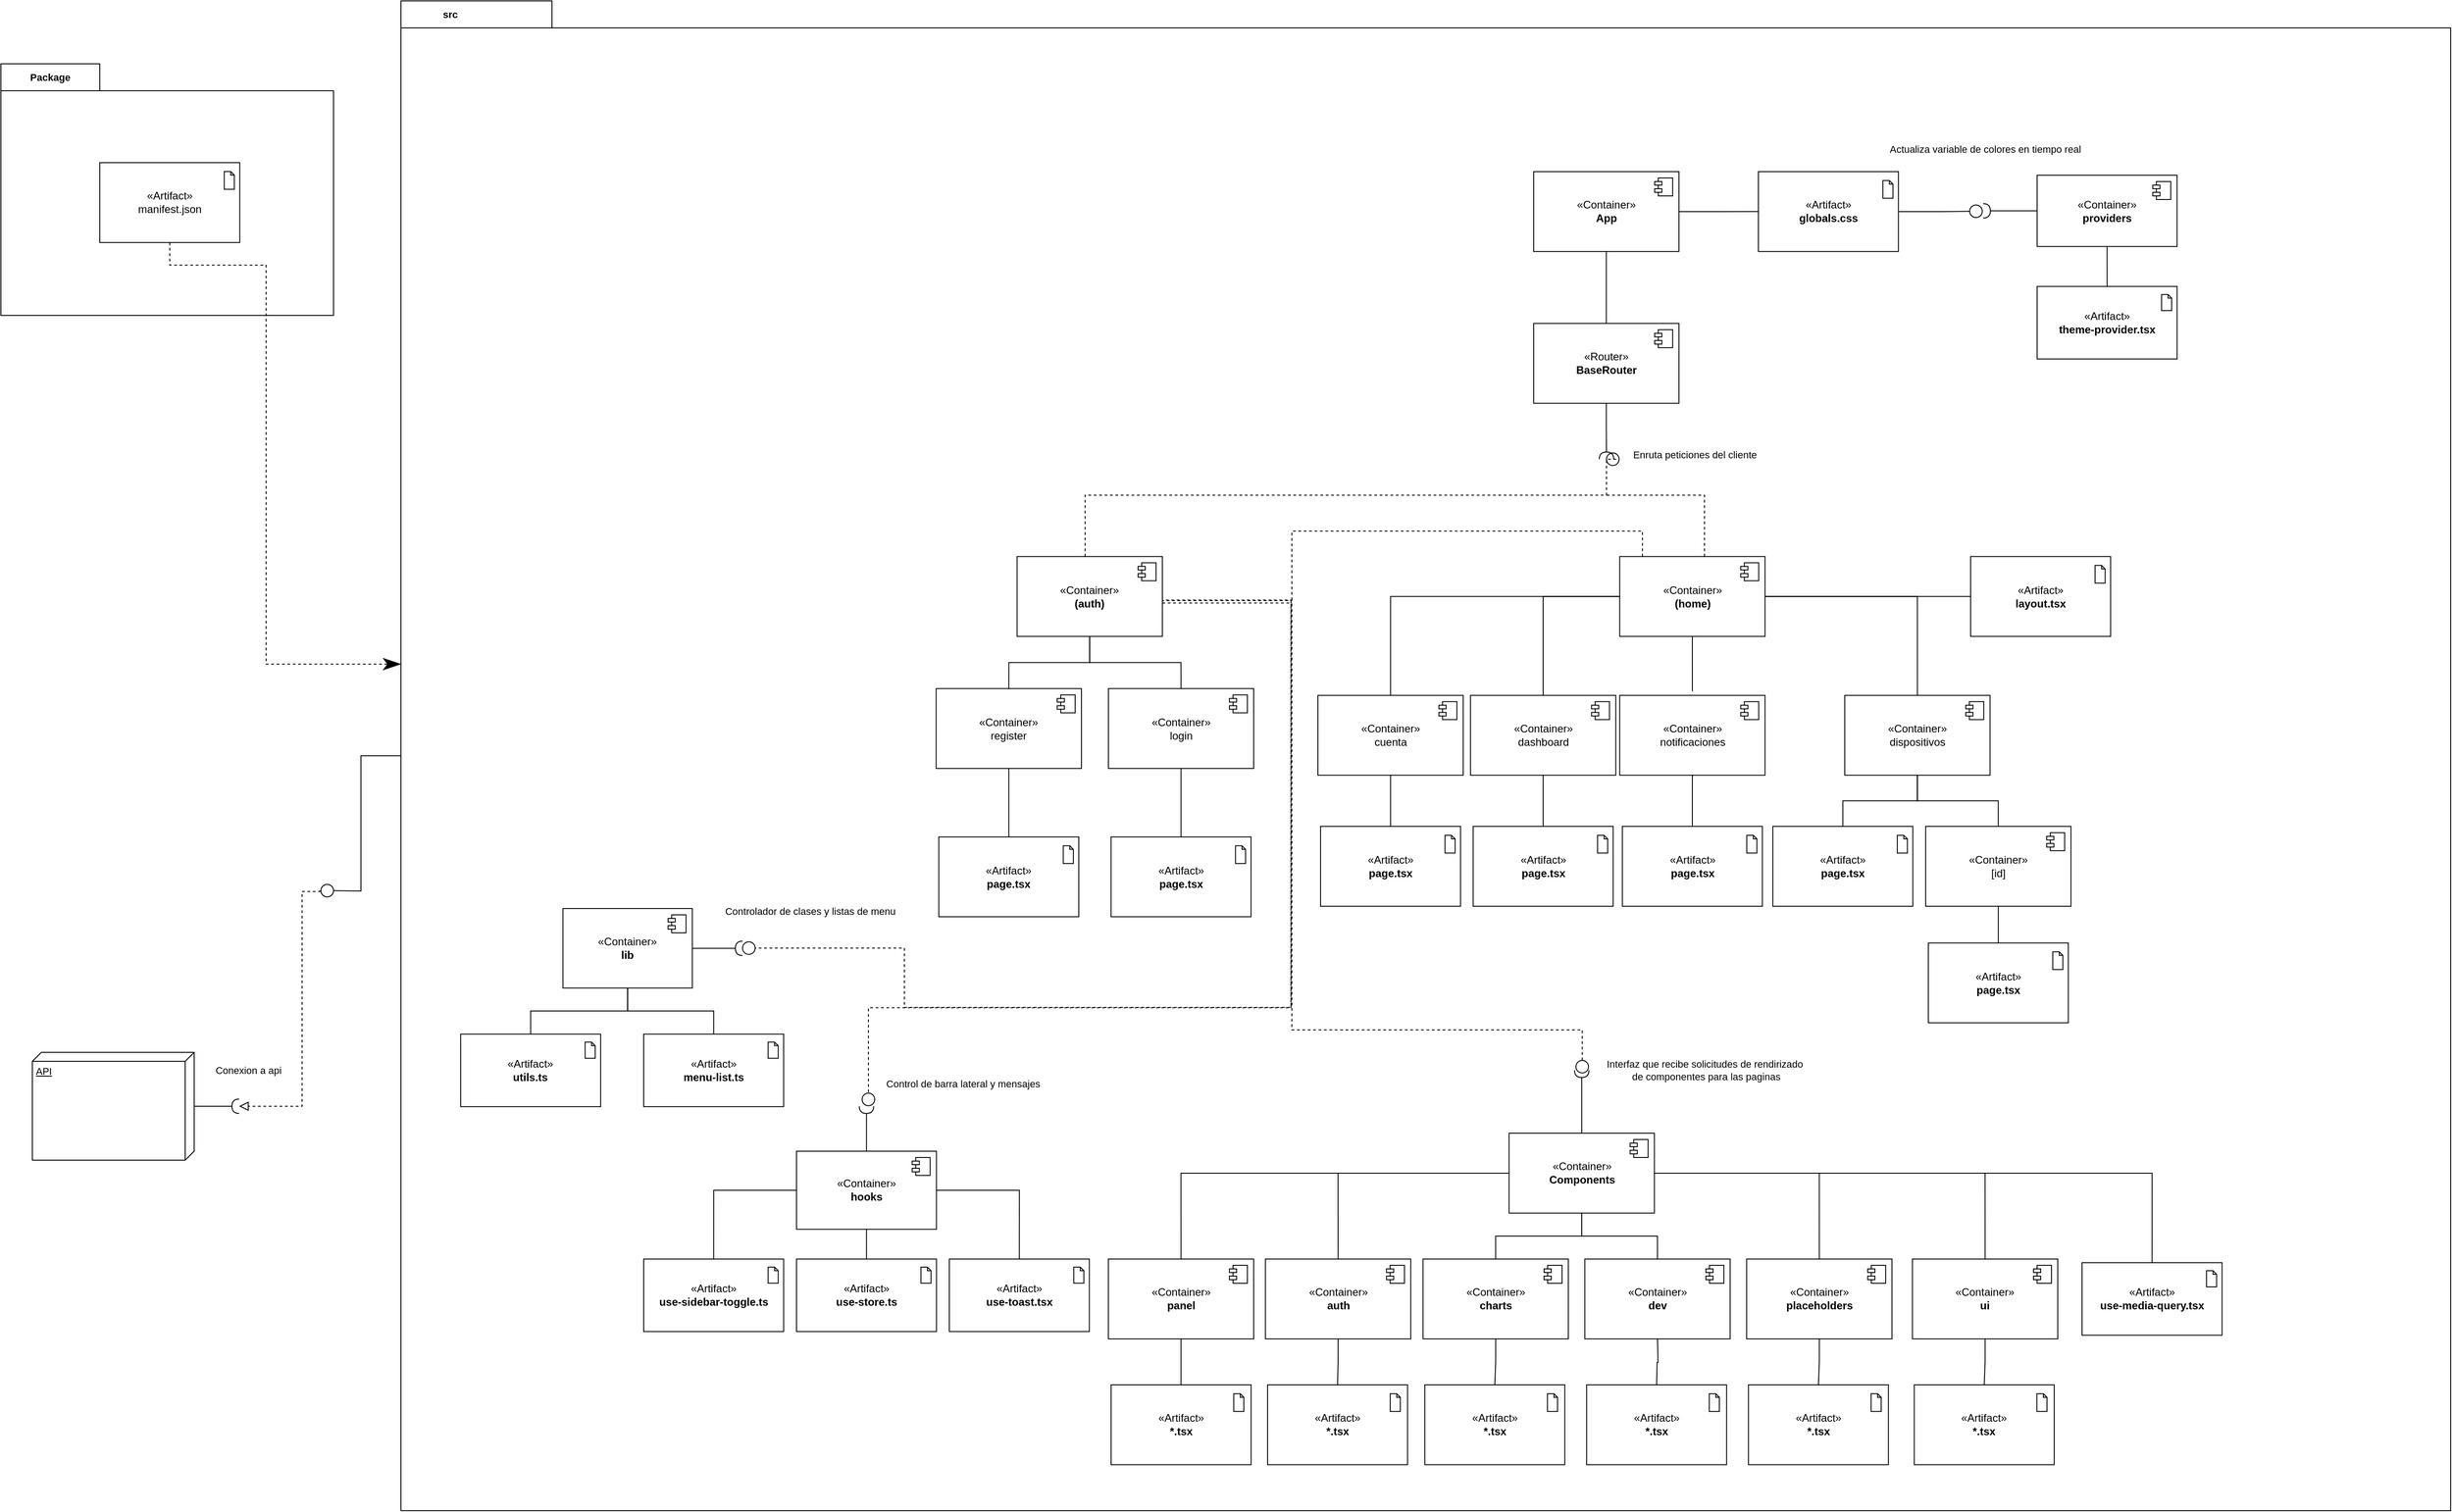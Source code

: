 <mxfile version="24.7.16">
  <diagram name="Page-1" id="smSO65hF2Sqz_nnlr_ul">
    <mxGraphModel grid="1" page="1" gridSize="10" guides="1" tooltips="1" connect="1" arrows="1" fold="1" pageScale="1" pageWidth="850" pageHeight="1100" math="0" shadow="0">
      <root>
        <mxCell id="0" />
        <mxCell id="1" parent="0" />
        <mxCell id="8WxmeXJwVNpy9xaw_TIM-440" style="edgeStyle=orthogonalEdgeStyle;shape=connector;rounded=0;orthogonalLoop=1;jettySize=auto;html=1;strokeColor=default;align=center;verticalAlign=middle;fontFamily=Helvetica;fontSize=11;fontColor=default;labelBackgroundColor=default;endArrow=circle;endFill=0;" edge="1" parent="1" source="8WxmeXJwVNpy9xaw_TIM-421">
          <mxGeometry relative="1" as="geometry">
            <mxPoint x="2110" y="560" as="targetPoint" />
          </mxGeometry>
        </mxCell>
        <mxCell id="8WxmeXJwVNpy9xaw_TIM-421" value="src" style="shape=folder;fontStyle=1;tabWidth=110;tabHeight=30;tabPosition=left;html=1;boundedLbl=1;labelInHeader=1;container=1;collapsible=0;whiteSpace=wrap;fontFamily=Helvetica;fontSize=11;fontColor=default;labelBackgroundColor=default;" vertex="1" parent="1">
          <mxGeometry x="2200" y="-430" width="2280" height="1680" as="geometry" />
        </mxCell>
        <mxCell id="8WxmeXJwVNpy9xaw_TIM-422" value="&lt;div&gt;&lt;br&gt;&lt;/div&gt;" style="html=1;strokeColor=none;resizeWidth=1;resizeHeight=1;fillColor=none;part=1;connectable=0;allowArrows=0;deletable=0;whiteSpace=wrap;fontFamily=Helvetica;fontSize=11;fontColor=default;labelBackgroundColor=default;" vertex="1" parent="8WxmeXJwVNpy9xaw_TIM-421">
          <mxGeometry width="2280" height="1650" relative="1" as="geometry">
            <mxPoint y="30" as="offset" />
          </mxGeometry>
        </mxCell>
        <mxCell id="8WxmeXJwVNpy9xaw_TIM-334" style="edgeStyle=orthogonalEdgeStyle;shape=connector;rounded=0;orthogonalLoop=1;jettySize=auto;html=1;entryX=0.5;entryY=0;entryDx=0;entryDy=0;strokeColor=default;align=center;verticalAlign=middle;fontFamily=Helvetica;fontSize=11;fontColor=default;labelBackgroundColor=default;endArrow=none;endFill=0;" edge="1" parent="1" source="8WxmeXJwVNpy9xaw_TIM-228" target="8WxmeXJwVNpy9xaw_TIM-316">
          <mxGeometry relative="1" as="geometry" />
        </mxCell>
        <mxCell id="8WxmeXJwVNpy9xaw_TIM-404" style="edgeStyle=orthogonalEdgeStyle;shape=connector;rounded=0;orthogonalLoop=1;jettySize=auto;html=1;entryX=0;entryY=0.5;entryDx=0;entryDy=0;strokeColor=default;align=center;verticalAlign=middle;fontFamily=Helvetica;fontSize=11;fontColor=default;labelBackgroundColor=default;endArrow=none;endFill=0;" edge="1" parent="1" source="8WxmeXJwVNpy9xaw_TIM-228" target="8WxmeXJwVNpy9xaw_TIM-402">
          <mxGeometry relative="1" as="geometry" />
        </mxCell>
        <mxCell id="8WxmeXJwVNpy9xaw_TIM-228" value="«Container»&lt;br&gt;&lt;b&gt;App&lt;/b&gt;" style="html=1;dropTarget=0;whiteSpace=wrap;" vertex="1" parent="1">
          <mxGeometry x="3459.997" y="-239.997" width="161.608" height="88.876" as="geometry" />
        </mxCell>
        <mxCell id="8WxmeXJwVNpy9xaw_TIM-229" value="" style="shape=module;jettyWidth=8;jettyHeight=4;" vertex="1" parent="8WxmeXJwVNpy9xaw_TIM-228">
          <mxGeometry x="1" width="20" height="20" relative="1" as="geometry">
            <mxPoint x="-27" y="7" as="offset" />
          </mxGeometry>
        </mxCell>
        <mxCell id="8WxmeXJwVNpy9xaw_TIM-335" style="edgeStyle=orthogonalEdgeStyle;shape=connector;rounded=0;orthogonalLoop=1;jettySize=auto;html=1;entryX=0.5;entryY=0;entryDx=0;entryDy=0;strokeColor=default;align=center;verticalAlign=middle;fontFamily=Helvetica;fontSize=11;fontColor=default;labelBackgroundColor=default;endArrow=none;endFill=0;" edge="1" parent="1" source="8WxmeXJwVNpy9xaw_TIM-230" target="8WxmeXJwVNpy9xaw_TIM-239">
          <mxGeometry relative="1" as="geometry" />
        </mxCell>
        <mxCell id="8WxmeXJwVNpy9xaw_TIM-405" style="edgeStyle=orthogonalEdgeStyle;shape=connector;rounded=0;orthogonalLoop=1;jettySize=auto;html=1;strokeColor=default;align=center;verticalAlign=middle;fontFamily=Helvetica;fontSize=11;fontColor=default;labelBackgroundColor=default;endArrow=halfCircle;endFill=0;" edge="1" parent="1" source="8WxmeXJwVNpy9xaw_TIM-230">
          <mxGeometry relative="1" as="geometry">
            <mxPoint x="3960" y="-196.352" as="targetPoint" />
          </mxGeometry>
        </mxCell>
        <mxCell id="8WxmeXJwVNpy9xaw_TIM-230" value="«Container»&lt;br&gt;&lt;b&gt;providers&lt;/b&gt;" style="html=1;dropTarget=0;whiteSpace=wrap;" vertex="1" parent="1">
          <mxGeometry x="4020.004" y="-236.003" width="155.669" height="79.303" as="geometry" />
        </mxCell>
        <mxCell id="8WxmeXJwVNpy9xaw_TIM-231" value="" style="shape=module;jettyWidth=8;jettyHeight=4;" vertex="1" parent="8WxmeXJwVNpy9xaw_TIM-230">
          <mxGeometry x="1" width="20" height="20" relative="1" as="geometry">
            <mxPoint x="-27" y="7" as="offset" />
          </mxGeometry>
        </mxCell>
        <mxCell id="8WxmeXJwVNpy9xaw_TIM-336" style="edgeStyle=orthogonalEdgeStyle;shape=connector;rounded=0;orthogonalLoop=1;jettySize=auto;html=1;entryX=0.5;entryY=0;entryDx=0;entryDy=0;strokeColor=default;align=center;verticalAlign=middle;fontFamily=Helvetica;fontSize=11;fontColor=default;labelBackgroundColor=default;endArrow=none;endFill=0;" edge="1" parent="1" source="8WxmeXJwVNpy9xaw_TIM-232" target="8WxmeXJwVNpy9xaw_TIM-242">
          <mxGeometry relative="1" as="geometry" />
        </mxCell>
        <mxCell id="8WxmeXJwVNpy9xaw_TIM-337" style="edgeStyle=orthogonalEdgeStyle;shape=connector;rounded=0;orthogonalLoop=1;jettySize=auto;html=1;entryX=0.5;entryY=0;entryDx=0;entryDy=0;strokeColor=default;align=center;verticalAlign=middle;fontFamily=Helvetica;fontSize=11;fontColor=default;labelBackgroundColor=default;endArrow=none;endFill=0;" edge="1" parent="1" source="8WxmeXJwVNpy9xaw_TIM-232" target="8WxmeXJwVNpy9xaw_TIM-245">
          <mxGeometry relative="1" as="geometry" />
        </mxCell>
        <mxCell id="8WxmeXJwVNpy9xaw_TIM-398" style="edgeStyle=orthogonalEdgeStyle;shape=connector;rounded=0;orthogonalLoop=1;jettySize=auto;html=1;strokeColor=default;align=center;verticalAlign=middle;fontFamily=Helvetica;fontSize=11;fontColor=default;labelBackgroundColor=default;endArrow=halfCircle;endFill=0;" edge="1" parent="1" source="8WxmeXJwVNpy9xaw_TIM-232">
          <mxGeometry relative="1" as="geometry">
            <mxPoint x="2580" y="624.213" as="targetPoint" />
          </mxGeometry>
        </mxCell>
        <mxCell id="8WxmeXJwVNpy9xaw_TIM-232" value="«Container»&lt;br&gt;&lt;b&gt;lib&lt;/b&gt;" style="html=1;dropTarget=0;whiteSpace=wrap;" vertex="1" parent="1">
          <mxGeometry x="2380.186" y="579.997" width="143.946" height="88.432" as="geometry" />
        </mxCell>
        <mxCell id="8WxmeXJwVNpy9xaw_TIM-233" value="" style="shape=module;jettyWidth=8;jettyHeight=4;" vertex="1" parent="8WxmeXJwVNpy9xaw_TIM-232">
          <mxGeometry x="1" width="20" height="20" relative="1" as="geometry">
            <mxPoint x="-27" y="7" as="offset" />
          </mxGeometry>
        </mxCell>
        <mxCell id="8WxmeXJwVNpy9xaw_TIM-344" style="edgeStyle=orthogonalEdgeStyle;shape=connector;rounded=0;orthogonalLoop=1;jettySize=auto;html=1;entryX=0.5;entryY=0;entryDx=0;entryDy=0;strokeColor=default;align=center;verticalAlign=middle;fontFamily=Helvetica;fontSize=11;fontColor=default;labelBackgroundColor=default;endArrow=none;endFill=0;" edge="1" parent="1" source="8WxmeXJwVNpy9xaw_TIM-234" target="8WxmeXJwVNpy9xaw_TIM-254">
          <mxGeometry relative="1" as="geometry" />
        </mxCell>
        <mxCell id="8WxmeXJwVNpy9xaw_TIM-345" style="edgeStyle=orthogonalEdgeStyle;shape=connector;rounded=0;orthogonalLoop=1;jettySize=auto;html=1;entryX=0.5;entryY=0;entryDx=0;entryDy=0;strokeColor=default;align=center;verticalAlign=middle;fontFamily=Helvetica;fontSize=11;fontColor=default;labelBackgroundColor=default;endArrow=none;endFill=0;" edge="1" parent="1" source="8WxmeXJwVNpy9xaw_TIM-234" target="8WxmeXJwVNpy9xaw_TIM-294">
          <mxGeometry relative="1" as="geometry" />
        </mxCell>
        <mxCell id="8WxmeXJwVNpy9xaw_TIM-346" style="edgeStyle=orthogonalEdgeStyle;shape=connector;rounded=0;orthogonalLoop=1;jettySize=auto;html=1;entryX=0.5;entryY=0;entryDx=0;entryDy=0;strokeColor=default;align=center;verticalAlign=middle;fontFamily=Helvetica;fontSize=11;fontColor=default;labelBackgroundColor=default;endArrow=none;endFill=0;" edge="1" parent="1" source="8WxmeXJwVNpy9xaw_TIM-234" target="8WxmeXJwVNpy9xaw_TIM-251">
          <mxGeometry relative="1" as="geometry" />
        </mxCell>
        <mxCell id="8WxmeXJwVNpy9xaw_TIM-397" style="edgeStyle=orthogonalEdgeStyle;shape=connector;rounded=0;orthogonalLoop=1;jettySize=auto;html=1;strokeColor=default;align=center;verticalAlign=middle;fontFamily=Helvetica;fontSize=11;fontColor=default;labelBackgroundColor=default;endArrow=halfCircle;endFill=0;" edge="1" parent="1" source="8WxmeXJwVNpy9xaw_TIM-234">
          <mxGeometry relative="1" as="geometry">
            <mxPoint x="2717.832" y="800" as="targetPoint" />
          </mxGeometry>
        </mxCell>
        <mxCell id="8WxmeXJwVNpy9xaw_TIM-234" value="«Container»&lt;br&gt;&lt;div&gt;&lt;b&gt;hooks&lt;/b&gt;&lt;/div&gt;" style="html=1;dropTarget=0;whiteSpace=wrap;" vertex="1" parent="1">
          <mxGeometry x="2639.998" y="850.002" width="155.669" height="86.87" as="geometry" />
        </mxCell>
        <mxCell id="8WxmeXJwVNpy9xaw_TIM-235" value="" style="shape=module;jettyWidth=8;jettyHeight=4;" vertex="1" parent="8WxmeXJwVNpy9xaw_TIM-234">
          <mxGeometry x="1" width="20" height="20" relative="1" as="geometry">
            <mxPoint x="-27" y="7" as="offset" />
          </mxGeometry>
        </mxCell>
        <mxCell id="8WxmeXJwVNpy9xaw_TIM-338" style="edgeStyle=orthogonalEdgeStyle;shape=connector;rounded=0;orthogonalLoop=1;jettySize=auto;html=1;entryX=0.5;entryY=0;entryDx=0;entryDy=0;strokeColor=default;align=center;verticalAlign=middle;fontFamily=Helvetica;fontSize=11;fontColor=default;labelBackgroundColor=default;endArrow=none;endFill=0;" edge="1" parent="1" source="8WxmeXJwVNpy9xaw_TIM-236" target="8WxmeXJwVNpy9xaw_TIM-248">
          <mxGeometry relative="1" as="geometry" />
        </mxCell>
        <mxCell id="8WxmeXJwVNpy9xaw_TIM-339" style="edgeStyle=orthogonalEdgeStyle;shape=connector;rounded=0;orthogonalLoop=1;jettySize=auto;html=1;entryX=0.5;entryY=0;entryDx=0;entryDy=0;strokeColor=default;align=center;verticalAlign=middle;fontFamily=Helvetica;fontSize=11;fontColor=default;labelBackgroundColor=default;endArrow=none;endFill=0;" edge="1" parent="1" source="8WxmeXJwVNpy9xaw_TIM-236" target="8WxmeXJwVNpy9xaw_TIM-297">
          <mxGeometry relative="1" as="geometry" />
        </mxCell>
        <mxCell id="8WxmeXJwVNpy9xaw_TIM-340" style="edgeStyle=orthogonalEdgeStyle;shape=connector;rounded=0;orthogonalLoop=1;jettySize=auto;html=1;entryX=0.5;entryY=0;entryDx=0;entryDy=0;strokeColor=default;align=center;verticalAlign=middle;fontFamily=Helvetica;fontSize=11;fontColor=default;labelBackgroundColor=default;endArrow=none;endFill=0;" edge="1" parent="1" source="8WxmeXJwVNpy9xaw_TIM-236" target="8WxmeXJwVNpy9xaw_TIM-299">
          <mxGeometry relative="1" as="geometry" />
        </mxCell>
        <mxCell id="8WxmeXJwVNpy9xaw_TIM-341" style="edgeStyle=orthogonalEdgeStyle;shape=connector;rounded=0;orthogonalLoop=1;jettySize=auto;html=1;entryX=0.5;entryY=0;entryDx=0;entryDy=0;strokeColor=default;align=center;verticalAlign=middle;fontFamily=Helvetica;fontSize=11;fontColor=default;labelBackgroundColor=default;endArrow=none;endFill=0;" edge="1" parent="1" source="8WxmeXJwVNpy9xaw_TIM-236" target="8WxmeXJwVNpy9xaw_TIM-301">
          <mxGeometry relative="1" as="geometry" />
        </mxCell>
        <mxCell id="8WxmeXJwVNpy9xaw_TIM-342" style="edgeStyle=orthogonalEdgeStyle;shape=connector;rounded=0;orthogonalLoop=1;jettySize=auto;html=1;entryX=0.5;entryY=0;entryDx=0;entryDy=0;strokeColor=default;align=center;verticalAlign=middle;fontFamily=Helvetica;fontSize=11;fontColor=default;labelBackgroundColor=default;endArrow=none;endFill=0;" edge="1" parent="1" source="8WxmeXJwVNpy9xaw_TIM-236" target="8WxmeXJwVNpy9xaw_TIM-303">
          <mxGeometry relative="1" as="geometry" />
        </mxCell>
        <mxCell id="8WxmeXJwVNpy9xaw_TIM-343" style="edgeStyle=orthogonalEdgeStyle;shape=connector;rounded=0;orthogonalLoop=1;jettySize=auto;html=1;entryX=0.5;entryY=0;entryDx=0;entryDy=0;strokeColor=default;align=center;verticalAlign=middle;fontFamily=Helvetica;fontSize=11;fontColor=default;labelBackgroundColor=default;endArrow=none;endFill=0;" edge="1" parent="1" source="8WxmeXJwVNpy9xaw_TIM-236" target="8WxmeXJwVNpy9xaw_TIM-305">
          <mxGeometry relative="1" as="geometry" />
        </mxCell>
        <mxCell id="8WxmeXJwVNpy9xaw_TIM-365" style="edgeStyle=orthogonalEdgeStyle;shape=connector;rounded=0;orthogonalLoop=1;jettySize=auto;html=1;strokeColor=default;align=center;verticalAlign=middle;fontFamily=Helvetica;fontSize=11;fontColor=default;labelBackgroundColor=default;endArrow=halfCircle;endFill=0;" edge="1" parent="1" source="8WxmeXJwVNpy9xaw_TIM-236">
          <mxGeometry relative="1" as="geometry">
            <mxPoint x="3513.444" y="760" as="targetPoint" />
          </mxGeometry>
        </mxCell>
        <mxCell id="8WxmeXJwVNpy9xaw_TIM-420" style="edgeStyle=orthogonalEdgeStyle;shape=connector;rounded=0;orthogonalLoop=1;jettySize=auto;html=1;entryX=0.5;entryY=0;entryDx=0;entryDy=0;strokeColor=default;align=center;verticalAlign=middle;fontFamily=Helvetica;fontSize=11;fontColor=default;labelBackgroundColor=default;endArrow=none;endFill=0;" edge="1" parent="1" source="8WxmeXJwVNpy9xaw_TIM-236" target="8WxmeXJwVNpy9xaw_TIM-413">
          <mxGeometry relative="1" as="geometry" />
        </mxCell>
        <mxCell id="8WxmeXJwVNpy9xaw_TIM-236" value="«Container»&lt;br&gt;&lt;b&gt;Components&lt;/b&gt;" style="html=1;dropTarget=0;whiteSpace=wrap;" vertex="1" parent="1">
          <mxGeometry x="3432.616" y="830.002" width="161.656" height="88.876" as="geometry" />
        </mxCell>
        <mxCell id="8WxmeXJwVNpy9xaw_TIM-237" value="" style="shape=module;jettyWidth=8;jettyHeight=4;" vertex="1" parent="8WxmeXJwVNpy9xaw_TIM-236">
          <mxGeometry x="1" width="20" height="20" relative="1" as="geometry">
            <mxPoint x="-27" y="7" as="offset" />
          </mxGeometry>
        </mxCell>
        <mxCell id="8WxmeXJwVNpy9xaw_TIM-238" value="" style="group" connectable="0" vertex="1" parent="1">
          <mxGeometry x="4020.004" y="-112.262" width="155.717" height="80.712" as="geometry" />
        </mxCell>
        <mxCell id="8WxmeXJwVNpy9xaw_TIM-239" value="&lt;div&gt;«Artifact»&lt;/div&gt;&lt;div&gt;&lt;b&gt;theme-provider.tsx&lt;/b&gt;&lt;br&gt;&lt;/div&gt;" style="html=1;dropTarget=0;whiteSpace=wrap;" vertex="1" parent="8WxmeXJwVNpy9xaw_TIM-238">
          <mxGeometry width="155.717" height="80.712" as="geometry" />
        </mxCell>
        <mxCell id="8WxmeXJwVNpy9xaw_TIM-240" value="" style="shape=note;whiteSpace=wrap;html=1;backgroundOutline=1;darkOpacity=0.05;size=4;" vertex="1" parent="8WxmeXJwVNpy9xaw_TIM-238">
          <mxGeometry x="138.415" y="8.968" width="11.246" height="17.936" as="geometry" />
        </mxCell>
        <mxCell id="8WxmeXJwVNpy9xaw_TIM-241" value="" style="group" connectable="0" vertex="1" parent="1">
          <mxGeometry x="2266.428" y="719.711" width="155.717" height="80.712" as="geometry" />
        </mxCell>
        <mxCell id="8WxmeXJwVNpy9xaw_TIM-242" value="&lt;div&gt;«Artifact»&lt;/div&gt;&lt;div&gt;&lt;b&gt;utils.ts&lt;/b&gt;&lt;/div&gt;" style="html=1;dropTarget=0;whiteSpace=wrap;" vertex="1" parent="8WxmeXJwVNpy9xaw_TIM-241">
          <mxGeometry width="155.717" height="80.712" as="geometry" />
        </mxCell>
        <mxCell id="8WxmeXJwVNpy9xaw_TIM-243" value="" style="shape=note;whiteSpace=wrap;html=1;backgroundOutline=1;darkOpacity=0.05;size=4;" vertex="1" parent="8WxmeXJwVNpy9xaw_TIM-241">
          <mxGeometry x="138.415" y="8.968" width="11.246" height="17.936" as="geometry" />
        </mxCell>
        <mxCell id="8WxmeXJwVNpy9xaw_TIM-244" value="" style="group" connectable="0" vertex="1" parent="1">
          <mxGeometry x="2469.995" y="719.711" width="155.717" height="80.712" as="geometry" />
        </mxCell>
        <mxCell id="8WxmeXJwVNpy9xaw_TIM-245" value="&lt;div&gt;«Artifact»&lt;/div&gt;&lt;div&gt;&lt;b&gt;menu-list.ts&lt;/b&gt;&lt;br&gt;&lt;/div&gt;" style="html=1;dropTarget=0;whiteSpace=wrap;" vertex="1" parent="8WxmeXJwVNpy9xaw_TIM-244">
          <mxGeometry width="155.717" height="80.712" as="geometry" />
        </mxCell>
        <mxCell id="8WxmeXJwVNpy9xaw_TIM-246" value="" style="shape=note;whiteSpace=wrap;html=1;backgroundOutline=1;darkOpacity=0.05;size=4;" vertex="1" parent="8WxmeXJwVNpy9xaw_TIM-244">
          <mxGeometry x="138.415" y="8.968" width="11.246" height="17.936" as="geometry" />
        </mxCell>
        <mxCell id="8WxmeXJwVNpy9xaw_TIM-247" value="" style="group" connectable="0" vertex="1" parent="1">
          <mxGeometry x="4070.005" y="974.085" width="155.717" height="80.712" as="geometry" />
        </mxCell>
        <mxCell id="8WxmeXJwVNpy9xaw_TIM-248" value="&lt;div&gt;«Artifact»&lt;/div&gt;&lt;div&gt;&lt;b&gt;use-media-query.tsx&lt;/b&gt;&lt;br&gt;&lt;/div&gt;" style="html=1;dropTarget=0;whiteSpace=wrap;" vertex="1" parent="8WxmeXJwVNpy9xaw_TIM-247">
          <mxGeometry width="155.717" height="80.712" as="geometry" />
        </mxCell>
        <mxCell id="8WxmeXJwVNpy9xaw_TIM-249" value="" style="shape=note;whiteSpace=wrap;html=1;backgroundOutline=1;darkOpacity=0.05;size=4;" vertex="1" parent="8WxmeXJwVNpy9xaw_TIM-247">
          <mxGeometry x="138.415" y="8.968" width="11.246" height="17.936" as="geometry" />
        </mxCell>
        <mxCell id="8WxmeXJwVNpy9xaw_TIM-250" value="" style="group" connectable="0" vertex="1" parent="1">
          <mxGeometry x="2469.998" y="970.005" width="155.717" height="80.712" as="geometry" />
        </mxCell>
        <mxCell id="8WxmeXJwVNpy9xaw_TIM-251" value="&lt;div&gt;«Artifact»&lt;/div&gt;&lt;div&gt;&lt;b&gt;use-sidebar-toggle.ts&lt;/b&gt;&lt;/div&gt;" style="html=1;dropTarget=0;whiteSpace=wrap;" vertex="1" parent="8WxmeXJwVNpy9xaw_TIM-250">
          <mxGeometry width="155.717" height="80.712" as="geometry" />
        </mxCell>
        <mxCell id="8WxmeXJwVNpy9xaw_TIM-252" value="" style="shape=note;whiteSpace=wrap;html=1;backgroundOutline=1;darkOpacity=0.05;size=4;" vertex="1" parent="8WxmeXJwVNpy9xaw_TIM-250">
          <mxGeometry x="138.415" y="8.968" width="11.246" height="17.936" as="geometry" />
        </mxCell>
        <mxCell id="8WxmeXJwVNpy9xaw_TIM-253" value="" style="group" connectable="0" vertex="1" parent="1">
          <mxGeometry x="2640.002" y="970.005" width="155.717" height="80.712" as="geometry" />
        </mxCell>
        <mxCell id="8WxmeXJwVNpy9xaw_TIM-254" value="&lt;div&gt;«Artifact»&lt;/div&gt;&lt;div&gt;&lt;b&gt;use-store.ts&lt;/b&gt;&lt;br&gt;&lt;/div&gt;" style="html=1;dropTarget=0;whiteSpace=wrap;" vertex="1" parent="8WxmeXJwVNpy9xaw_TIM-253">
          <mxGeometry width="155.717" height="80.712" as="geometry" />
        </mxCell>
        <mxCell id="8WxmeXJwVNpy9xaw_TIM-255" value="" style="shape=note;whiteSpace=wrap;html=1;backgroundOutline=1;darkOpacity=0.05;size=4;" vertex="1" parent="8WxmeXJwVNpy9xaw_TIM-253">
          <mxGeometry x="138.415" y="8.968" width="11.246" height="17.936" as="geometry" />
        </mxCell>
        <mxCell id="8WxmeXJwVNpy9xaw_TIM-347" style="edgeStyle=orthogonalEdgeStyle;shape=connector;rounded=0;orthogonalLoop=1;jettySize=auto;html=1;entryX=0;entryY=0.5;entryDx=0;entryDy=0;strokeColor=default;align=center;verticalAlign=middle;fontFamily=Helvetica;fontSize=11;fontColor=default;labelBackgroundColor=default;endArrow=none;endFill=0;" edge="1" parent="1" source="8WxmeXJwVNpy9xaw_TIM-256" target="8WxmeXJwVNpy9xaw_TIM-279">
          <mxGeometry relative="1" as="geometry" />
        </mxCell>
        <mxCell id="8WxmeXJwVNpy9xaw_TIM-356" style="edgeStyle=orthogonalEdgeStyle;shape=connector;rounded=0;orthogonalLoop=1;jettySize=auto;html=1;strokeColor=default;align=center;verticalAlign=middle;fontFamily=Helvetica;fontSize=11;fontColor=default;labelBackgroundColor=default;endArrow=none;endFill=0;" edge="1" parent="1" source="8WxmeXJwVNpy9xaw_TIM-256">
          <mxGeometry relative="1" as="geometry">
            <mxPoint x="3636.514" y="338.29" as="targetPoint" />
          </mxGeometry>
        </mxCell>
        <mxCell id="8WxmeXJwVNpy9xaw_TIM-357" style="edgeStyle=orthogonalEdgeStyle;shape=connector;rounded=0;orthogonalLoop=1;jettySize=auto;html=1;entryX=0.5;entryY=0;entryDx=0;entryDy=0;strokeColor=default;align=center;verticalAlign=middle;fontFamily=Helvetica;fontSize=11;fontColor=default;labelBackgroundColor=default;endArrow=none;endFill=0;" edge="1" parent="1" source="8WxmeXJwVNpy9xaw_TIM-256" target="8WxmeXJwVNpy9xaw_TIM-270">
          <mxGeometry relative="1" as="geometry" />
        </mxCell>
        <mxCell id="8WxmeXJwVNpy9xaw_TIM-358" style="edgeStyle=orthogonalEdgeStyle;shape=connector;rounded=0;orthogonalLoop=1;jettySize=auto;html=1;entryX=0.5;entryY=0;entryDx=0;entryDy=0;strokeColor=default;align=center;verticalAlign=middle;fontFamily=Helvetica;fontSize=11;fontColor=default;labelBackgroundColor=default;endArrow=none;endFill=0;" edge="1" parent="1" source="8WxmeXJwVNpy9xaw_TIM-256" target="8WxmeXJwVNpy9xaw_TIM-272">
          <mxGeometry relative="1" as="geometry" />
        </mxCell>
        <mxCell id="8WxmeXJwVNpy9xaw_TIM-359" style="edgeStyle=orthogonalEdgeStyle;shape=connector;rounded=0;orthogonalLoop=1;jettySize=auto;html=1;entryX=0.5;entryY=0;entryDx=0;entryDy=0;strokeColor=default;align=center;verticalAlign=middle;fontFamily=Helvetica;fontSize=11;fontColor=default;labelBackgroundColor=default;endArrow=none;endFill=0;" edge="1" parent="1" source="8WxmeXJwVNpy9xaw_TIM-256" target="8WxmeXJwVNpy9xaw_TIM-276">
          <mxGeometry relative="1" as="geometry" />
        </mxCell>
        <mxCell id="8WxmeXJwVNpy9xaw_TIM-363" style="edgeStyle=orthogonalEdgeStyle;shape=connector;rounded=0;orthogonalLoop=1;jettySize=auto;html=1;strokeColor=default;align=center;verticalAlign=middle;fontFamily=Helvetica;fontSize=11;fontColor=default;labelBackgroundColor=default;endArrow=none;endFill=0;dashed=1;" edge="1" parent="1" source="8WxmeXJwVNpy9xaw_TIM-256">
          <mxGeometry relative="1" as="geometry">
            <mxPoint x="3540.0" y="120" as="targetPoint" />
            <Array as="points">
              <mxPoint x="3650" y="120" />
            </Array>
          </mxGeometry>
        </mxCell>
        <mxCell id="8WxmeXJwVNpy9xaw_TIM-367" style="edgeStyle=orthogonalEdgeStyle;shape=connector;rounded=0;orthogonalLoop=1;jettySize=auto;html=1;strokeColor=default;align=center;verticalAlign=middle;fontFamily=Helvetica;fontSize=11;fontColor=default;labelBackgroundColor=default;endArrow=none;endFill=0;dashed=1;" edge="1" parent="1">
          <mxGeometry relative="1" as="geometry">
            <mxPoint x="3191" y="240" as="targetPoint" />
            <mxPoint x="3581" y="188.286" as="sourcePoint" />
            <Array as="points">
              <mxPoint x="3581" y="160" />
              <mxPoint x="3191" y="160" />
              <mxPoint x="3191" y="233" />
            </Array>
          </mxGeometry>
        </mxCell>
        <mxCell id="8WxmeXJwVNpy9xaw_TIM-256" value="«Container»&lt;br&gt;&lt;b&gt;(home)&lt;/b&gt;" style="html=1;dropTarget=0;whiteSpace=wrap;" vertex="1" parent="1">
          <mxGeometry x="3555.709" y="188.286" width="161.608" height="88.876" as="geometry" />
        </mxCell>
        <mxCell id="8WxmeXJwVNpy9xaw_TIM-257" value="" style="shape=module;jettyWidth=8;jettyHeight=4;" vertex="1" parent="8WxmeXJwVNpy9xaw_TIM-256">
          <mxGeometry x="1" width="20" height="20" relative="1" as="geometry">
            <mxPoint x="-27" y="7" as="offset" />
          </mxGeometry>
        </mxCell>
        <mxCell id="8WxmeXJwVNpy9xaw_TIM-319" style="edgeStyle=orthogonalEdgeStyle;rounded=0;orthogonalLoop=1;jettySize=auto;html=1;entryX=0.5;entryY=0;entryDx=0;entryDy=0;endArrow=none;endFill=0;" edge="1" parent="1" source="8WxmeXJwVNpy9xaw_TIM-258" target="8WxmeXJwVNpy9xaw_TIM-262">
          <mxGeometry relative="1" as="geometry" />
        </mxCell>
        <mxCell id="8WxmeXJwVNpy9xaw_TIM-333" style="edgeStyle=orthogonalEdgeStyle;shape=connector;rounded=0;orthogonalLoop=1;jettySize=auto;html=1;entryX=0.5;entryY=0;entryDx=0;entryDy=0;strokeColor=default;align=center;verticalAlign=middle;fontFamily=Helvetica;fontSize=11;fontColor=default;labelBackgroundColor=default;endArrow=none;endFill=0;" edge="1" parent="1" source="8WxmeXJwVNpy9xaw_TIM-258" target="8WxmeXJwVNpy9xaw_TIM-260">
          <mxGeometry relative="1" as="geometry" />
        </mxCell>
        <mxCell id="8WxmeXJwVNpy9xaw_TIM-361" style="edgeStyle=orthogonalEdgeStyle;shape=connector;rounded=0;orthogonalLoop=1;jettySize=auto;html=1;strokeColor=default;align=center;verticalAlign=middle;fontFamily=Helvetica;fontSize=11;fontColor=default;labelBackgroundColor=default;endArrow=circle;endFill=0;dashed=1;" edge="1" parent="1" source="8WxmeXJwVNpy9xaw_TIM-258">
          <mxGeometry relative="1" as="geometry">
            <mxPoint x="3540" y="80" as="targetPoint" />
            <Array as="points">
              <mxPoint x="2961" y="120" />
              <mxPoint x="3541" y="120" />
              <mxPoint x="3541" y="80" />
            </Array>
          </mxGeometry>
        </mxCell>
        <mxCell id="8WxmeXJwVNpy9xaw_TIM-366" style="edgeStyle=orthogonalEdgeStyle;shape=connector;rounded=0;orthogonalLoop=1;jettySize=auto;html=1;strokeColor=default;align=center;verticalAlign=middle;fontFamily=Helvetica;fontSize=11;fontColor=default;labelBackgroundColor=default;endArrow=circle;endFill=0;dashed=1;" edge="1" parent="1">
          <mxGeometry relative="1" as="geometry">
            <mxPoint x="3514" y="764" as="targetPoint" />
            <mxPoint x="3050.957" y="236.756" as="sourcePoint" />
            <Array as="points">
              <mxPoint x="3191" y="237" />
              <mxPoint x="3191" y="715" />
              <mxPoint x="3514" y="715" />
            </Array>
          </mxGeometry>
        </mxCell>
        <mxCell id="8WxmeXJwVNpy9xaw_TIM-399" style="edgeStyle=orthogonalEdgeStyle;shape=connector;rounded=0;orthogonalLoop=1;jettySize=auto;html=1;strokeColor=default;align=center;verticalAlign=middle;fontFamily=Helvetica;fontSize=11;fontColor=default;labelBackgroundColor=default;endArrow=circle;endFill=0;dashed=1;" edge="1" parent="1">
          <mxGeometry relative="1" as="geometry">
            <mxPoint x="2720" y="800.38" as="targetPoint" />
            <mxPoint x="3045.957" y="249.38" as="sourcePoint" />
            <Array as="points">
              <mxPoint x="3046" y="237.38" />
              <mxPoint x="3190" y="237.38" />
              <mxPoint x="3190" y="690.38" />
              <mxPoint x="2720" y="690.38" />
              <mxPoint x="2720" y="800.38" />
            </Array>
          </mxGeometry>
        </mxCell>
        <mxCell id="8WxmeXJwVNpy9xaw_TIM-258" value="«Container»&lt;br&gt;&lt;b&gt;(auth)&lt;/b&gt;" style="html=1;dropTarget=0;whiteSpace=wrap;" vertex="1" parent="1">
          <mxGeometry x="2885.349" y="188.286" width="161.608" height="88.876" as="geometry" />
        </mxCell>
        <mxCell id="8WxmeXJwVNpy9xaw_TIM-259" value="" style="shape=module;jettyWidth=8;jettyHeight=4;" vertex="1" parent="8WxmeXJwVNpy9xaw_TIM-258">
          <mxGeometry x="1" width="20" height="20" relative="1" as="geometry">
            <mxPoint x="-27" y="7" as="offset" />
          </mxGeometry>
        </mxCell>
        <mxCell id="8WxmeXJwVNpy9xaw_TIM-322" style="edgeStyle=orthogonalEdgeStyle;shape=connector;rounded=0;orthogonalLoop=1;jettySize=auto;html=1;entryX=0.5;entryY=0;entryDx=0;entryDy=0;strokeColor=default;align=center;verticalAlign=middle;fontFamily=Helvetica;fontSize=11;fontColor=default;labelBackgroundColor=default;endArrow=none;endFill=0;" edge="1" parent="1" source="8WxmeXJwVNpy9xaw_TIM-260" target="8WxmeXJwVNpy9xaw_TIM-268">
          <mxGeometry relative="1" as="geometry" />
        </mxCell>
        <mxCell id="8WxmeXJwVNpy9xaw_TIM-260" value="&lt;div&gt;«Container»&lt;/div&gt;login" style="html=1;dropTarget=0;whiteSpace=wrap;" vertex="1" parent="1">
          <mxGeometry x="2986.945" y="335.235" width="161.608" height="88.876" as="geometry" />
        </mxCell>
        <mxCell id="8WxmeXJwVNpy9xaw_TIM-261" value="" style="shape=module;jettyWidth=8;jettyHeight=4;" vertex="1" parent="8WxmeXJwVNpy9xaw_TIM-260">
          <mxGeometry x="1" width="20" height="20" relative="1" as="geometry">
            <mxPoint x="-27" y="7" as="offset" />
          </mxGeometry>
        </mxCell>
        <mxCell id="8WxmeXJwVNpy9xaw_TIM-321" style="edgeStyle=orthogonalEdgeStyle;shape=connector;rounded=0;orthogonalLoop=1;jettySize=auto;html=1;entryX=0.5;entryY=0;entryDx=0;entryDy=0;strokeColor=default;align=center;verticalAlign=middle;fontFamily=Helvetica;fontSize=11;fontColor=default;labelBackgroundColor=default;endArrow=none;endFill=0;" edge="1" parent="1" source="8WxmeXJwVNpy9xaw_TIM-262" target="8WxmeXJwVNpy9xaw_TIM-265">
          <mxGeometry relative="1" as="geometry" />
        </mxCell>
        <mxCell id="8WxmeXJwVNpy9xaw_TIM-262" value="&lt;div&gt;«Container»&lt;/div&gt;register" style="html=1;dropTarget=0;whiteSpace=wrap;" vertex="1" parent="1">
          <mxGeometry x="2795.353" y="335.235" width="161.608" height="88.876" as="geometry" />
        </mxCell>
        <mxCell id="8WxmeXJwVNpy9xaw_TIM-263" value="" style="shape=module;jettyWidth=8;jettyHeight=4;" vertex="1" parent="8WxmeXJwVNpy9xaw_TIM-262">
          <mxGeometry x="1" width="20" height="20" relative="1" as="geometry">
            <mxPoint x="-27" y="7" as="offset" />
          </mxGeometry>
        </mxCell>
        <mxCell id="8WxmeXJwVNpy9xaw_TIM-264" value="" style="group" connectable="0" vertex="1" parent="1">
          <mxGeometry x="2798.298" y="500.291" width="155.717" height="88.876" as="geometry" />
        </mxCell>
        <mxCell id="8WxmeXJwVNpy9xaw_TIM-265" value="&lt;div&gt;«Artifact»&lt;/div&gt;&lt;b&gt;page.tsx&lt;/b&gt;" style="html=1;dropTarget=0;whiteSpace=wrap;" vertex="1" parent="8WxmeXJwVNpy9xaw_TIM-264">
          <mxGeometry width="155.717" height="88.876" as="geometry" />
        </mxCell>
        <mxCell id="8WxmeXJwVNpy9xaw_TIM-266" value="" style="shape=note;whiteSpace=wrap;html=1;backgroundOutline=1;darkOpacity=0.05;size=4;" vertex="1" parent="8WxmeXJwVNpy9xaw_TIM-264">
          <mxGeometry x="138.415" y="9.875" width="11.246" height="19.75" as="geometry" />
        </mxCell>
        <mxCell id="8WxmeXJwVNpy9xaw_TIM-267" value="" style="group" connectable="0" vertex="1" parent="1">
          <mxGeometry x="2984.541" y="562.001" width="155.717" height="88.876" as="geometry" />
        </mxCell>
        <mxCell id="8WxmeXJwVNpy9xaw_TIM-268" value="&lt;div&gt;«Artifact»&lt;/div&gt;&lt;b&gt;page.tsx&lt;/b&gt;" style="html=1;dropTarget=0;whiteSpace=wrap;" vertex="1" parent="8WxmeXJwVNpy9xaw_TIM-267">
          <mxGeometry x="5.35" y="-61.71" width="155.717" height="88.876" as="geometry" />
        </mxCell>
        <mxCell id="8WxmeXJwVNpy9xaw_TIM-269" value="" style="shape=note;whiteSpace=wrap;html=1;backgroundOutline=1;darkOpacity=0.05;size=4;" vertex="1" parent="8WxmeXJwVNpy9xaw_TIM-267">
          <mxGeometry x="143.765" y="-51.835" width="11.246" height="19.75" as="geometry" />
        </mxCell>
        <mxCell id="8WxmeXJwVNpy9xaw_TIM-323" style="edgeStyle=orthogonalEdgeStyle;shape=connector;rounded=0;orthogonalLoop=1;jettySize=auto;html=1;entryX=0.5;entryY=0;entryDx=0;entryDy=0;strokeColor=default;align=center;verticalAlign=middle;fontFamily=Helvetica;fontSize=11;fontColor=default;labelBackgroundColor=default;endArrow=none;endFill=0;" edge="1" parent="1" source="8WxmeXJwVNpy9xaw_TIM-270" target="8WxmeXJwVNpy9xaw_TIM-282">
          <mxGeometry relative="1" as="geometry" />
        </mxCell>
        <mxCell id="8WxmeXJwVNpy9xaw_TIM-270" value="&lt;div&gt;«Container»&lt;/div&gt;cuenta" style="html=1;dropTarget=0;whiteSpace=wrap;" vertex="1" parent="1">
          <mxGeometry x="3220.001" y="342.768" width="161.608" height="88.876" as="geometry" />
        </mxCell>
        <mxCell id="8WxmeXJwVNpy9xaw_TIM-271" value="" style="shape=module;jettyWidth=8;jettyHeight=4;" vertex="1" parent="8WxmeXJwVNpy9xaw_TIM-270">
          <mxGeometry x="1" width="20" height="20" relative="1" as="geometry">
            <mxPoint x="-27" y="7" as="offset" />
          </mxGeometry>
        </mxCell>
        <mxCell id="8WxmeXJwVNpy9xaw_TIM-324" style="edgeStyle=orthogonalEdgeStyle;shape=connector;rounded=0;orthogonalLoop=1;jettySize=auto;html=1;entryX=0.5;entryY=0;entryDx=0;entryDy=0;strokeColor=default;align=center;verticalAlign=middle;fontFamily=Helvetica;fontSize=11;fontColor=default;labelBackgroundColor=default;endArrow=none;endFill=0;" edge="1" parent="1" source="8WxmeXJwVNpy9xaw_TIM-272" target="8WxmeXJwVNpy9xaw_TIM-285">
          <mxGeometry relative="1" as="geometry" />
        </mxCell>
        <mxCell id="8WxmeXJwVNpy9xaw_TIM-272" value="&lt;div&gt;«Container»&lt;/div&gt;dashboard" style="html=1;dropTarget=0;whiteSpace=wrap;" vertex="1" parent="1">
          <mxGeometry x="3389.724" y="342.768" width="161.608" height="88.876" as="geometry" />
        </mxCell>
        <mxCell id="8WxmeXJwVNpy9xaw_TIM-273" value="" style="shape=module;jettyWidth=8;jettyHeight=4;" vertex="1" parent="8WxmeXJwVNpy9xaw_TIM-272">
          <mxGeometry x="1" width="20" height="20" relative="1" as="geometry">
            <mxPoint x="-27" y="7" as="offset" />
          </mxGeometry>
        </mxCell>
        <mxCell id="8WxmeXJwVNpy9xaw_TIM-330" style="edgeStyle=orthogonalEdgeStyle;shape=connector;rounded=0;orthogonalLoop=1;jettySize=auto;html=1;entryX=0.5;entryY=0;entryDx=0;entryDy=0;strokeColor=default;align=center;verticalAlign=middle;fontFamily=Helvetica;fontSize=11;fontColor=default;labelBackgroundColor=default;endArrow=none;endFill=0;" edge="1" parent="1" source="8WxmeXJwVNpy9xaw_TIM-274" target="8WxmeXJwVNpy9xaw_TIM-288">
          <mxGeometry relative="1" as="geometry" />
        </mxCell>
        <mxCell id="8WxmeXJwVNpy9xaw_TIM-274" value="&lt;div&gt;«Container»&lt;/div&gt;notificaciones" style="html=1;dropTarget=0;whiteSpace=wrap;" vertex="1" parent="1">
          <mxGeometry x="3555.707" y="342.768" width="161.608" height="88.876" as="geometry" />
        </mxCell>
        <mxCell id="8WxmeXJwVNpy9xaw_TIM-275" value="" style="shape=module;jettyWidth=8;jettyHeight=4;" vertex="1" parent="8WxmeXJwVNpy9xaw_TIM-274">
          <mxGeometry x="1" width="20" height="20" relative="1" as="geometry">
            <mxPoint x="-27" y="7" as="offset" />
          </mxGeometry>
        </mxCell>
        <mxCell id="8WxmeXJwVNpy9xaw_TIM-332" style="edgeStyle=orthogonalEdgeStyle;shape=connector;rounded=0;orthogonalLoop=1;jettySize=auto;html=1;entryX=0.5;entryY=0;entryDx=0;entryDy=0;strokeColor=default;align=center;verticalAlign=middle;fontFamily=Helvetica;fontSize=11;fontColor=default;labelBackgroundColor=default;endArrow=none;endFill=0;" edge="1" parent="1" source="8WxmeXJwVNpy9xaw_TIM-276" target="8WxmeXJwVNpy9xaw_TIM-291">
          <mxGeometry relative="1" as="geometry" />
        </mxCell>
        <mxCell id="8WxmeXJwVNpy9xaw_TIM-351" value="" style="edgeStyle=orthogonalEdgeStyle;shape=connector;rounded=0;orthogonalLoop=1;jettySize=auto;html=1;strokeColor=default;align=center;verticalAlign=middle;fontFamily=Helvetica;fontSize=11;fontColor=default;labelBackgroundColor=default;endArrow=none;endFill=0;" edge="1" parent="1" source="8WxmeXJwVNpy9xaw_TIM-276" target="8WxmeXJwVNpy9xaw_TIM-349">
          <mxGeometry relative="1" as="geometry" />
        </mxCell>
        <mxCell id="8WxmeXJwVNpy9xaw_TIM-276" value="&lt;div&gt;«Container»&lt;/div&gt;dispositivos" style="html=1;dropTarget=0;whiteSpace=wrap;" vertex="1" parent="1">
          <mxGeometry x="3806.044" y="342.768" width="161.608" height="88.876" as="geometry" />
        </mxCell>
        <mxCell id="8WxmeXJwVNpy9xaw_TIM-277" value="" style="shape=module;jettyWidth=8;jettyHeight=4;" vertex="1" parent="8WxmeXJwVNpy9xaw_TIM-276">
          <mxGeometry x="1" width="20" height="20" relative="1" as="geometry">
            <mxPoint x="-27" y="7" as="offset" />
          </mxGeometry>
        </mxCell>
        <mxCell id="8WxmeXJwVNpy9xaw_TIM-278" value="" style="group" connectable="0" vertex="1" parent="1">
          <mxGeometry x="3946.038" y="188.286" width="155.717" height="88.876" as="geometry" />
        </mxCell>
        <mxCell id="8WxmeXJwVNpy9xaw_TIM-279" value="&lt;div&gt;«Artifact»&lt;/div&gt;&lt;b&gt;layout.tsx&lt;/b&gt;" style="html=1;dropTarget=0;whiteSpace=wrap;" vertex="1" parent="8WxmeXJwVNpy9xaw_TIM-278">
          <mxGeometry width="155.717" height="88.876" as="geometry" />
        </mxCell>
        <mxCell id="8WxmeXJwVNpy9xaw_TIM-280" value="" style="shape=note;whiteSpace=wrap;html=1;backgroundOutline=1;darkOpacity=0.05;size=4;" vertex="1" parent="8WxmeXJwVNpy9xaw_TIM-278">
          <mxGeometry x="138.415" y="9.875" width="11.246" height="19.75" as="geometry" />
        </mxCell>
        <mxCell id="8WxmeXJwVNpy9xaw_TIM-281" value="" style="group" connectable="0" vertex="1" parent="1">
          <mxGeometry x="3222.942" y="488.578" width="155.717" height="88.876" as="geometry" />
        </mxCell>
        <mxCell id="8WxmeXJwVNpy9xaw_TIM-282" value="&lt;div&gt;«Artifact»&lt;/div&gt;&lt;b&gt;page.tsx&lt;/b&gt;" style="html=1;dropTarget=0;whiteSpace=wrap;" vertex="1" parent="8WxmeXJwVNpy9xaw_TIM-281">
          <mxGeometry width="155.717" height="88.876" as="geometry" />
        </mxCell>
        <mxCell id="8WxmeXJwVNpy9xaw_TIM-283" value="" style="shape=note;whiteSpace=wrap;html=1;backgroundOutline=1;darkOpacity=0.05;size=4;" vertex="1" parent="8WxmeXJwVNpy9xaw_TIM-281">
          <mxGeometry x="138.415" y="9.875" width="11.246" height="19.75" as="geometry" />
        </mxCell>
        <mxCell id="8WxmeXJwVNpy9xaw_TIM-284" value="" style="group" connectable="0" vertex="1" parent="1">
          <mxGeometry x="3392.667" y="488.578" width="155.717" height="88.876" as="geometry" />
        </mxCell>
        <mxCell id="8WxmeXJwVNpy9xaw_TIM-285" value="&lt;div&gt;«Artifact»&lt;/div&gt;&lt;b&gt;page.tsx&lt;/b&gt;" style="html=1;dropTarget=0;whiteSpace=wrap;" vertex="1" parent="8WxmeXJwVNpy9xaw_TIM-284">
          <mxGeometry width="155.717" height="88.876" as="geometry" />
        </mxCell>
        <mxCell id="8WxmeXJwVNpy9xaw_TIM-286" value="" style="shape=note;whiteSpace=wrap;html=1;backgroundOutline=1;darkOpacity=0.05;size=4;" vertex="1" parent="8WxmeXJwVNpy9xaw_TIM-284">
          <mxGeometry x="138.415" y="9.875" width="11.246" height="19.75" as="geometry" />
        </mxCell>
        <mxCell id="8WxmeXJwVNpy9xaw_TIM-287" value="" style="group" connectable="0" vertex="1" parent="1">
          <mxGeometry x="3558.653" y="488.578" width="155.717" height="88.876" as="geometry" />
        </mxCell>
        <mxCell id="8WxmeXJwVNpy9xaw_TIM-288" value="&lt;div&gt;«Artifact»&lt;/div&gt;&lt;b&gt;page.tsx&lt;/b&gt;" style="html=1;dropTarget=0;whiteSpace=wrap;" vertex="1" parent="8WxmeXJwVNpy9xaw_TIM-287">
          <mxGeometry width="155.717" height="88.876" as="geometry" />
        </mxCell>
        <mxCell id="8WxmeXJwVNpy9xaw_TIM-289" value="" style="shape=note;whiteSpace=wrap;html=1;backgroundOutline=1;darkOpacity=0.05;size=4;" vertex="1" parent="8WxmeXJwVNpy9xaw_TIM-287">
          <mxGeometry x="138.415" y="9.875" width="11.246" height="19.75" as="geometry" />
        </mxCell>
        <mxCell id="8WxmeXJwVNpy9xaw_TIM-290" value="" style="group" connectable="0" vertex="1" parent="1">
          <mxGeometry x="3726.04" y="488.578" width="155.717" height="88.876" as="geometry" />
        </mxCell>
        <mxCell id="8WxmeXJwVNpy9xaw_TIM-291" value="&lt;div&gt;«Artifact»&lt;/div&gt;&lt;b&gt;page.tsx&lt;/b&gt;" style="html=1;dropTarget=0;whiteSpace=wrap;" vertex="1" parent="8WxmeXJwVNpy9xaw_TIM-290">
          <mxGeometry width="155.717" height="88.876" as="geometry" />
        </mxCell>
        <mxCell id="8WxmeXJwVNpy9xaw_TIM-292" value="" style="shape=note;whiteSpace=wrap;html=1;backgroundOutline=1;darkOpacity=0.05;size=4;" vertex="1" parent="8WxmeXJwVNpy9xaw_TIM-290">
          <mxGeometry x="138.415" y="9.875" width="11.246" height="19.75" as="geometry" />
        </mxCell>
        <mxCell id="8WxmeXJwVNpy9xaw_TIM-293" value="" style="group" connectable="0" vertex="1" parent="1">
          <mxGeometry x="2810.005" y="970.005" width="155.717" height="80.712" as="geometry" />
        </mxCell>
        <mxCell id="8WxmeXJwVNpy9xaw_TIM-294" value="&lt;div&gt;«Artifact»&lt;/div&gt;&lt;div&gt;&lt;b&gt;use-toast.tsx&lt;/b&gt;&lt;br&gt;&lt;/div&gt;" style="html=1;dropTarget=0;whiteSpace=wrap;" vertex="1" parent="8WxmeXJwVNpy9xaw_TIM-293">
          <mxGeometry width="155.717" height="80.712" as="geometry" />
        </mxCell>
        <mxCell id="8WxmeXJwVNpy9xaw_TIM-295" value="" style="shape=note;whiteSpace=wrap;html=1;backgroundOutline=1;darkOpacity=0.05;size=4;" vertex="1" parent="8WxmeXJwVNpy9xaw_TIM-293">
          <mxGeometry x="138.415" y="8.968" width="11.246" height="17.936" as="geometry" />
        </mxCell>
        <mxCell id="8WxmeXJwVNpy9xaw_TIM-375" style="edgeStyle=orthogonalEdgeStyle;shape=connector;rounded=0;orthogonalLoop=1;jettySize=auto;html=1;strokeColor=default;align=center;verticalAlign=middle;fontFamily=Helvetica;fontSize=11;fontColor=default;labelBackgroundColor=default;endArrow=none;endFill=0;" edge="1" parent="1" source="8WxmeXJwVNpy9xaw_TIM-297" target="8WxmeXJwVNpy9xaw_TIM-373">
          <mxGeometry relative="1" as="geometry" />
        </mxCell>
        <mxCell id="8WxmeXJwVNpy9xaw_TIM-297" value="«Container»&lt;br&gt;&lt;b&gt;panel&lt;/b&gt;" style="html=1;dropTarget=0;whiteSpace=wrap;" vertex="1" parent="1">
          <mxGeometry x="2986.896" y="970.002" width="161.656" height="88.876" as="geometry" />
        </mxCell>
        <mxCell id="8WxmeXJwVNpy9xaw_TIM-298" value="" style="shape=module;jettyWidth=8;jettyHeight=4;" vertex="1" parent="8WxmeXJwVNpy9xaw_TIM-297">
          <mxGeometry x="1" width="20" height="20" relative="1" as="geometry">
            <mxPoint x="-27" y="7" as="offset" />
          </mxGeometry>
        </mxCell>
        <mxCell id="8WxmeXJwVNpy9xaw_TIM-386" style="edgeStyle=orthogonalEdgeStyle;shape=connector;rounded=0;orthogonalLoop=1;jettySize=auto;html=1;entryX=0.5;entryY=0;entryDx=0;entryDy=0;strokeColor=default;align=center;verticalAlign=middle;fontFamily=Helvetica;fontSize=11;fontColor=default;labelBackgroundColor=default;endArrow=none;endFill=0;" edge="1" parent="1" source="8WxmeXJwVNpy9xaw_TIM-299" target="8WxmeXJwVNpy9xaw_TIM-377">
          <mxGeometry relative="1" as="geometry" />
        </mxCell>
        <mxCell id="8WxmeXJwVNpy9xaw_TIM-299" value="«Container»&lt;br&gt;&lt;b&gt;auth&lt;/b&gt;" style="html=1;dropTarget=0;whiteSpace=wrap;" vertex="1" parent="1">
          <mxGeometry x="3161.616" y="970.002" width="161.656" height="88.876" as="geometry" />
        </mxCell>
        <mxCell id="8WxmeXJwVNpy9xaw_TIM-300" value="" style="shape=module;jettyWidth=8;jettyHeight=4;" vertex="1" parent="8WxmeXJwVNpy9xaw_TIM-299">
          <mxGeometry x="1" width="20" height="20" relative="1" as="geometry">
            <mxPoint x="-27" y="7" as="offset" />
          </mxGeometry>
        </mxCell>
        <mxCell id="8WxmeXJwVNpy9xaw_TIM-387" style="edgeStyle=orthogonalEdgeStyle;shape=connector;rounded=0;orthogonalLoop=1;jettySize=auto;html=1;entryX=0.5;entryY=0;entryDx=0;entryDy=0;strokeColor=default;align=center;verticalAlign=middle;fontFamily=Helvetica;fontSize=11;fontColor=default;labelBackgroundColor=default;endArrow=none;endFill=0;" edge="1" parent="1" source="8WxmeXJwVNpy9xaw_TIM-301" target="8WxmeXJwVNpy9xaw_TIM-380">
          <mxGeometry relative="1" as="geometry" />
        </mxCell>
        <mxCell id="8WxmeXJwVNpy9xaw_TIM-301" value="«Container»&lt;br&gt;&lt;b&gt;charts&lt;/b&gt;" style="html=1;dropTarget=0;whiteSpace=wrap;" vertex="1" parent="1">
          <mxGeometry x="3336.896" y="970.002" width="161.656" height="88.876" as="geometry" />
        </mxCell>
        <mxCell id="8WxmeXJwVNpy9xaw_TIM-302" value="" style="shape=module;jettyWidth=8;jettyHeight=4;" vertex="1" parent="8WxmeXJwVNpy9xaw_TIM-301">
          <mxGeometry x="1" width="20" height="20" relative="1" as="geometry">
            <mxPoint x="-27" y="7" as="offset" />
          </mxGeometry>
        </mxCell>
        <mxCell id="8WxmeXJwVNpy9xaw_TIM-388" style="edgeStyle=orthogonalEdgeStyle;shape=connector;rounded=0;orthogonalLoop=1;jettySize=auto;html=1;entryX=0.5;entryY=0;entryDx=0;entryDy=0;strokeColor=default;align=center;verticalAlign=middle;fontFamily=Helvetica;fontSize=11;fontColor=default;labelBackgroundColor=default;endArrow=none;endFill=0;" edge="1" parent="1">
          <mxGeometry relative="1" as="geometry">
            <mxPoint x="3597.75" y="1058.878" as="sourcePoint" />
            <mxPoint x="3596.757" y="1110.001" as="targetPoint" />
          </mxGeometry>
        </mxCell>
        <mxCell id="8WxmeXJwVNpy9xaw_TIM-303" value="«Container»&lt;br&gt;&lt;b&gt;dev&lt;/b&gt;" style="html=1;dropTarget=0;whiteSpace=wrap;" vertex="1" parent="1">
          <mxGeometry x="3516.896" y="970.002" width="161.656" height="88.876" as="geometry" />
        </mxCell>
        <mxCell id="8WxmeXJwVNpy9xaw_TIM-304" value="" style="shape=module;jettyWidth=8;jettyHeight=4;" vertex="1" parent="8WxmeXJwVNpy9xaw_TIM-303">
          <mxGeometry x="1" width="20" height="20" relative="1" as="geometry">
            <mxPoint x="-27" y="7" as="offset" />
          </mxGeometry>
        </mxCell>
        <mxCell id="8WxmeXJwVNpy9xaw_TIM-394" style="edgeStyle=orthogonalEdgeStyle;shape=connector;rounded=0;orthogonalLoop=1;jettySize=auto;html=1;entryX=0.5;entryY=0;entryDx=0;entryDy=0;strokeColor=default;align=center;verticalAlign=middle;fontFamily=Helvetica;fontSize=11;fontColor=default;labelBackgroundColor=default;endArrow=none;endFill=0;" edge="1" parent="1" source="8WxmeXJwVNpy9xaw_TIM-305" target="8WxmeXJwVNpy9xaw_TIM-390">
          <mxGeometry relative="1" as="geometry" />
        </mxCell>
        <mxCell id="8WxmeXJwVNpy9xaw_TIM-305" value="«Container»&lt;br&gt;&lt;b&gt;placeholders&lt;/b&gt;" style="html=1;dropTarget=0;whiteSpace=wrap;" vertex="1" parent="1">
          <mxGeometry x="3696.896" y="970.002" width="161.656" height="88.876" as="geometry" />
        </mxCell>
        <mxCell id="8WxmeXJwVNpy9xaw_TIM-306" value="" style="shape=module;jettyWidth=8;jettyHeight=4;" vertex="1" parent="8WxmeXJwVNpy9xaw_TIM-305">
          <mxGeometry x="1" width="20" height="20" relative="1" as="geometry">
            <mxPoint x="-27" y="7" as="offset" />
          </mxGeometry>
        </mxCell>
        <mxCell id="8WxmeXJwVNpy9xaw_TIM-360" style="edgeStyle=orthogonalEdgeStyle;shape=connector;rounded=0;orthogonalLoop=1;jettySize=auto;html=1;strokeColor=default;align=center;verticalAlign=middle;fontFamily=Helvetica;fontSize=11;fontColor=default;labelBackgroundColor=default;endArrow=halfCircle;endFill=0;" edge="1" parent="1" source="8WxmeXJwVNpy9xaw_TIM-316">
          <mxGeometry relative="1" as="geometry">
            <mxPoint x="3541" y="80" as="targetPoint" />
          </mxGeometry>
        </mxCell>
        <mxCell id="8WxmeXJwVNpy9xaw_TIM-316" value="«Router»&lt;br&gt;&lt;b&gt;BaseRouter&lt;/b&gt;" style="html=1;dropTarget=0;whiteSpace=wrap;" vertex="1" parent="1">
          <mxGeometry x="3459.997" y="-71.121" width="161.608" height="88.876" as="geometry" />
        </mxCell>
        <mxCell id="8WxmeXJwVNpy9xaw_TIM-317" value="" style="shape=module;jettyWidth=8;jettyHeight=4;" vertex="1" parent="8WxmeXJwVNpy9xaw_TIM-316">
          <mxGeometry x="1" width="20" height="20" relative="1" as="geometry">
            <mxPoint x="-27" y="7" as="offset" />
          </mxGeometry>
        </mxCell>
        <mxCell id="8WxmeXJwVNpy9xaw_TIM-355" style="edgeStyle=orthogonalEdgeStyle;shape=connector;rounded=0;orthogonalLoop=1;jettySize=auto;html=1;entryX=0.5;entryY=0;entryDx=0;entryDy=0;strokeColor=default;align=center;verticalAlign=middle;fontFamily=Helvetica;fontSize=11;fontColor=default;labelBackgroundColor=default;endArrow=none;endFill=0;" edge="1" parent="1" source="8WxmeXJwVNpy9xaw_TIM-349" target="8WxmeXJwVNpy9xaw_TIM-353">
          <mxGeometry relative="1" as="geometry" />
        </mxCell>
        <mxCell id="8WxmeXJwVNpy9xaw_TIM-349" value="&lt;div&gt;«Container»&lt;/div&gt;[id]" style="html=1;dropTarget=0;whiteSpace=wrap;" vertex="1" parent="1">
          <mxGeometry x="3896.043" y="488.578" width="161.608" height="88.876" as="geometry" />
        </mxCell>
        <mxCell id="8WxmeXJwVNpy9xaw_TIM-350" value="" style="shape=module;jettyWidth=8;jettyHeight=4;" vertex="1" parent="8WxmeXJwVNpy9xaw_TIM-349">
          <mxGeometry x="1" width="20" height="20" relative="1" as="geometry">
            <mxPoint x="-27" y="7" as="offset" />
          </mxGeometry>
        </mxCell>
        <mxCell id="8WxmeXJwVNpy9xaw_TIM-352" value="" style="group" connectable="0" vertex="1" parent="1">
          <mxGeometry x="3898.99" y="618.288" width="155.717" height="88.876" as="geometry" />
        </mxCell>
        <mxCell id="8WxmeXJwVNpy9xaw_TIM-353" value="&lt;div&gt;«Artifact»&lt;/div&gt;&lt;b&gt;page.tsx&lt;/b&gt;" style="html=1;dropTarget=0;whiteSpace=wrap;" vertex="1" parent="8WxmeXJwVNpy9xaw_TIM-352">
          <mxGeometry width="155.717" height="88.876" as="geometry" />
        </mxCell>
        <mxCell id="8WxmeXJwVNpy9xaw_TIM-354" value="" style="shape=note;whiteSpace=wrap;html=1;backgroundOutline=1;darkOpacity=0.05;size=4;" vertex="1" parent="8WxmeXJwVNpy9xaw_TIM-352">
          <mxGeometry x="138.415" y="9.875" width="11.246" height="19.75" as="geometry" />
        </mxCell>
        <mxCell id="8WxmeXJwVNpy9xaw_TIM-364" value="Enruta peticiones del cliente" style="text;html=1;align=center;verticalAlign=middle;resizable=0;points=[];autosize=1;strokeColor=none;fillColor=none;fontFamily=Helvetica;fontSize=11;fontColor=default;labelBackgroundColor=default;" vertex="1" parent="1">
          <mxGeometry x="3559.37" y="60" width="160" height="30" as="geometry" />
        </mxCell>
        <mxCell id="8WxmeXJwVNpy9xaw_TIM-368" value="&lt;div&gt;Interfaz que recibe solicitudes de rendirizado&lt;/div&gt;&lt;div&gt;&amp;nbsp;de componentes para las paginas&lt;/div&gt;" style="text;html=1;align=center;verticalAlign=middle;resizable=0;points=[];autosize=1;strokeColor=none;fillColor=none;fontFamily=Helvetica;fontSize=11;fontColor=default;labelBackgroundColor=default;" vertex="1" parent="1">
          <mxGeometry x="3530" y="740" width="240" height="40" as="geometry" />
        </mxCell>
        <mxCell id="8WxmeXJwVNpy9xaw_TIM-372" value="" style="group" connectable="0" vertex="1" parent="1">
          <mxGeometry x="2987.948" y="1110.001" width="155.717" height="88.876" as="geometry" />
        </mxCell>
        <mxCell id="8WxmeXJwVNpy9xaw_TIM-373" value="&lt;div&gt;«Artifact»&lt;/div&gt;&lt;b&gt;*.tsx&lt;/b&gt;" style="html=1;dropTarget=0;whiteSpace=wrap;" vertex="1" parent="8WxmeXJwVNpy9xaw_TIM-372">
          <mxGeometry x="2" width="155.717" height="88.876" as="geometry" />
        </mxCell>
        <mxCell id="8WxmeXJwVNpy9xaw_TIM-374" value="" style="shape=note;whiteSpace=wrap;html=1;backgroundOutline=1;darkOpacity=0.05;size=4;" vertex="1" parent="8WxmeXJwVNpy9xaw_TIM-372">
          <mxGeometry x="138.415" y="9.875" width="11.246" height="19.75" as="geometry" />
        </mxCell>
        <mxCell id="8WxmeXJwVNpy9xaw_TIM-376" value="" style="group" connectable="0" vertex="1" parent="1">
          <mxGeometry x="3161.998" y="1110.001" width="155.717" height="88.876" as="geometry" />
        </mxCell>
        <mxCell id="8WxmeXJwVNpy9xaw_TIM-377" value="&lt;div&gt;«Artifact»&lt;/div&gt;&lt;b&gt;*.tsx&lt;/b&gt;" style="html=1;dropTarget=0;whiteSpace=wrap;" vertex="1" parent="8WxmeXJwVNpy9xaw_TIM-376">
          <mxGeometry x="2" width="155.717" height="88.876" as="geometry" />
        </mxCell>
        <mxCell id="8WxmeXJwVNpy9xaw_TIM-378" value="" style="shape=note;whiteSpace=wrap;html=1;backgroundOutline=1;darkOpacity=0.05;size=4;" vertex="1" parent="8WxmeXJwVNpy9xaw_TIM-376">
          <mxGeometry x="138.415" y="9.875" width="11.246" height="19.75" as="geometry" />
        </mxCell>
        <mxCell id="8WxmeXJwVNpy9xaw_TIM-379" value="" style="group" connectable="0" vertex="1" parent="1">
          <mxGeometry x="3336.898" y="1110.001" width="155.717" height="88.876" as="geometry" />
        </mxCell>
        <mxCell id="8WxmeXJwVNpy9xaw_TIM-380" value="&lt;div&gt;«Artifact»&lt;/div&gt;&lt;b&gt;*.tsx&lt;/b&gt;" style="html=1;dropTarget=0;whiteSpace=wrap;" vertex="1" parent="8WxmeXJwVNpy9xaw_TIM-379">
          <mxGeometry x="2" width="155.717" height="88.876" as="geometry" />
        </mxCell>
        <mxCell id="8WxmeXJwVNpy9xaw_TIM-381" value="" style="shape=note;whiteSpace=wrap;html=1;backgroundOutline=1;darkOpacity=0.05;size=4;" vertex="1" parent="8WxmeXJwVNpy9xaw_TIM-379">
          <mxGeometry x="138.415" y="9.875" width="11.246" height="19.75" as="geometry" />
        </mxCell>
        <mxCell id="8WxmeXJwVNpy9xaw_TIM-382" value="" style="group" connectable="0" vertex="1" parent="1">
          <mxGeometry x="3516.898" y="1110.001" width="155.717" height="88.876" as="geometry" />
        </mxCell>
        <mxCell id="8WxmeXJwVNpy9xaw_TIM-383" value="&lt;div&gt;«Artifact»&lt;/div&gt;&lt;b&gt;*.tsx&lt;/b&gt;" style="html=1;dropTarget=0;whiteSpace=wrap;" vertex="1" parent="8WxmeXJwVNpy9xaw_TIM-382">
          <mxGeometry x="2" width="155.717" height="88.876" as="geometry" />
        </mxCell>
        <mxCell id="8WxmeXJwVNpy9xaw_TIM-384" value="" style="shape=note;whiteSpace=wrap;html=1;backgroundOutline=1;darkOpacity=0.05;size=4;" vertex="1" parent="8WxmeXJwVNpy9xaw_TIM-382">
          <mxGeometry x="138.415" y="9.875" width="11.246" height="19.75" as="geometry" />
        </mxCell>
        <mxCell id="8WxmeXJwVNpy9xaw_TIM-389" value="" style="group" connectable="0" vertex="1" parent="1">
          <mxGeometry x="3696.898" y="1110.001" width="155.717" height="88.876" as="geometry" />
        </mxCell>
        <mxCell id="8WxmeXJwVNpy9xaw_TIM-390" value="&lt;div&gt;«Artifact»&lt;/div&gt;&lt;b&gt;*.tsx&lt;/b&gt;" style="html=1;dropTarget=0;whiteSpace=wrap;" vertex="1" parent="8WxmeXJwVNpy9xaw_TIM-389">
          <mxGeometry x="2" width="155.717" height="88.876" as="geometry" />
        </mxCell>
        <mxCell id="8WxmeXJwVNpy9xaw_TIM-391" value="" style="shape=note;whiteSpace=wrap;html=1;backgroundOutline=1;darkOpacity=0.05;size=4;" vertex="1" parent="8WxmeXJwVNpy9xaw_TIM-389">
          <mxGeometry x="138.415" y="9.875" width="11.246" height="19.75" as="geometry" />
        </mxCell>
        <mxCell id="8WxmeXJwVNpy9xaw_TIM-400" style="edgeStyle=orthogonalEdgeStyle;shape=connector;rounded=0;orthogonalLoop=1;jettySize=auto;html=1;strokeColor=default;align=center;verticalAlign=middle;fontFamily=Helvetica;fontSize=11;fontColor=default;labelBackgroundColor=default;endArrow=circle;endFill=0;dashed=1;" edge="1" parent="1">
          <mxGeometry relative="1" as="geometry">
            <mxPoint x="2579" y="624" as="targetPoint" />
            <mxPoint x="3047" y="240" as="sourcePoint" />
            <Array as="points">
              <mxPoint x="3047" y="240" />
              <mxPoint x="3190" y="240" />
              <mxPoint x="3190" y="690" />
              <mxPoint x="2760" y="690" />
              <mxPoint x="2760" y="624" />
            </Array>
          </mxGeometry>
        </mxCell>
        <mxCell id="8WxmeXJwVNpy9xaw_TIM-401" value="" style="group" connectable="0" vertex="1" parent="1">
          <mxGeometry x="3709.998" y="-240.004" width="155.717" height="88.876" as="geometry" />
        </mxCell>
        <mxCell id="8WxmeXJwVNpy9xaw_TIM-406" style="edgeStyle=orthogonalEdgeStyle;shape=connector;rounded=0;orthogonalLoop=1;jettySize=auto;html=1;strokeColor=default;align=center;verticalAlign=middle;fontFamily=Helvetica;fontSize=11;fontColor=default;labelBackgroundColor=default;endArrow=circle;endFill=0;" edge="1" parent="8WxmeXJwVNpy9xaw_TIM-401" source="8WxmeXJwVNpy9xaw_TIM-402">
          <mxGeometry relative="1" as="geometry">
            <mxPoint x="250.002" y="44.004" as="targetPoint" />
          </mxGeometry>
        </mxCell>
        <mxCell id="8WxmeXJwVNpy9xaw_TIM-402" value="&lt;div&gt;«Artifact»&lt;/div&gt;&lt;b&gt;globals.css&lt;/b&gt;" style="html=1;dropTarget=0;whiteSpace=wrap;" vertex="1" parent="8WxmeXJwVNpy9xaw_TIM-401">
          <mxGeometry width="155.717" height="88.876" as="geometry" />
        </mxCell>
        <mxCell id="8WxmeXJwVNpy9xaw_TIM-403" value="" style="shape=note;whiteSpace=wrap;html=1;backgroundOutline=1;darkOpacity=0.05;size=4;" vertex="1" parent="8WxmeXJwVNpy9xaw_TIM-401">
          <mxGeometry x="138.415" y="9.875" width="11.246" height="19.75" as="geometry" />
        </mxCell>
        <mxCell id="8WxmeXJwVNpy9xaw_TIM-407" value="Actualiza variable de colores en tiempo real" style="text;html=1;align=center;verticalAlign=middle;resizable=0;points=[];autosize=1;strokeColor=none;fillColor=none;fontFamily=Helvetica;fontSize=11;fontColor=default;labelBackgroundColor=default;" vertex="1" parent="1">
          <mxGeometry x="3847.14" y="-280" width="230" height="30" as="geometry" />
        </mxCell>
        <mxCell id="8WxmeXJwVNpy9xaw_TIM-411" value="Control de barra lateral y mensajes" style="text;html=1;align=center;verticalAlign=middle;resizable=0;points=[];autosize=1;strokeColor=none;fillColor=none;fontFamily=Helvetica;fontSize=11;fontColor=default;labelBackgroundColor=default;" vertex="1" parent="1">
          <mxGeometry x="2730" y="760" width="190" height="30" as="geometry" />
        </mxCell>
        <mxCell id="8WxmeXJwVNpy9xaw_TIM-412" value="Controlador de clases y listas de menu" style="text;html=1;align=center;verticalAlign=middle;resizable=0;points=[];autosize=1;strokeColor=none;fillColor=none;fontFamily=Helvetica;fontSize=11;fontColor=default;labelBackgroundColor=default;" vertex="1" parent="1">
          <mxGeometry x="2550" y="568" width="210" height="30" as="geometry" />
        </mxCell>
        <mxCell id="8WxmeXJwVNpy9xaw_TIM-419" style="edgeStyle=orthogonalEdgeStyle;shape=connector;rounded=0;orthogonalLoop=1;jettySize=auto;html=1;entryX=0.5;entryY=0;entryDx=0;entryDy=0;strokeColor=default;align=center;verticalAlign=middle;fontFamily=Helvetica;fontSize=11;fontColor=default;labelBackgroundColor=default;endArrow=none;endFill=0;" edge="1" parent="1" source="8WxmeXJwVNpy9xaw_TIM-413" target="8WxmeXJwVNpy9xaw_TIM-416">
          <mxGeometry relative="1" as="geometry" />
        </mxCell>
        <mxCell id="8WxmeXJwVNpy9xaw_TIM-413" value="«Container»&lt;br&gt;&lt;b&gt;ui&lt;/b&gt;" style="html=1;dropTarget=0;whiteSpace=wrap;" vertex="1" parent="1">
          <mxGeometry x="3881.316" y="970.002" width="161.656" height="88.876" as="geometry" />
        </mxCell>
        <mxCell id="8WxmeXJwVNpy9xaw_TIM-414" value="" style="shape=module;jettyWidth=8;jettyHeight=4;" vertex="1" parent="8WxmeXJwVNpy9xaw_TIM-413">
          <mxGeometry x="1" width="20" height="20" relative="1" as="geometry">
            <mxPoint x="-27" y="7" as="offset" />
          </mxGeometry>
        </mxCell>
        <mxCell id="8WxmeXJwVNpy9xaw_TIM-415" value="" style="group" connectable="0" vertex="1" parent="1">
          <mxGeometry x="3881.318" y="1110.001" width="155.717" height="88.876" as="geometry" />
        </mxCell>
        <mxCell id="8WxmeXJwVNpy9xaw_TIM-416" value="&lt;div&gt;«Artifact»&lt;/div&gt;&lt;b&gt;*.tsx&lt;/b&gt;" style="html=1;dropTarget=0;whiteSpace=wrap;" vertex="1" parent="8WxmeXJwVNpy9xaw_TIM-415">
          <mxGeometry x="2" width="155.717" height="88.876" as="geometry" />
        </mxCell>
        <mxCell id="8WxmeXJwVNpy9xaw_TIM-417" value="" style="shape=note;whiteSpace=wrap;html=1;backgroundOutline=1;darkOpacity=0.05;size=4;" vertex="1" parent="8WxmeXJwVNpy9xaw_TIM-415">
          <mxGeometry x="138.415" y="9.875" width="11.246" height="19.75" as="geometry" />
        </mxCell>
        <mxCell id="8WxmeXJwVNpy9xaw_TIM-423" value="Package" style="shape=folder;fontStyle=1;tabWidth=110;tabHeight=30;tabPosition=left;html=1;boundedLbl=1;labelInHeader=1;container=1;collapsible=0;whiteSpace=wrap;fontFamily=Helvetica;fontSize=11;fontColor=default;labelBackgroundColor=default;" vertex="1" parent="1">
          <mxGeometry x="1755" y="-360" width="370" height="280" as="geometry" />
        </mxCell>
        <mxCell id="8WxmeXJwVNpy9xaw_TIM-424" value="" style="html=1;strokeColor=none;resizeWidth=1;resizeHeight=1;fillColor=none;part=1;connectable=0;allowArrows=0;deletable=0;whiteSpace=wrap;fontFamily=Helvetica;fontSize=11;fontColor=default;labelBackgroundColor=default;" vertex="1" parent="8WxmeXJwVNpy9xaw_TIM-423">
          <mxGeometry width="370" height="196" relative="1" as="geometry">
            <mxPoint y="30" as="offset" />
          </mxGeometry>
        </mxCell>
        <mxCell id="8WxmeXJwVNpy9xaw_TIM-425" value="" style="group" connectable="0" vertex="1" parent="8WxmeXJwVNpy9xaw_TIM-423">
          <mxGeometry x="110.002" y="109.998" width="155.717" height="88.876" as="geometry" />
        </mxCell>
        <mxCell id="8WxmeXJwVNpy9xaw_TIM-426" value="&lt;div&gt;«Artifact»&lt;/div&gt;&lt;div&gt;manifest.json&lt;br&gt;&lt;/div&gt;" style="html=1;dropTarget=0;whiteSpace=wrap;" vertex="1" parent="8WxmeXJwVNpy9xaw_TIM-425">
          <mxGeometry width="155.717" height="88.876" as="geometry" />
        </mxCell>
        <mxCell id="8WxmeXJwVNpy9xaw_TIM-427" value="" style="shape=note;whiteSpace=wrap;html=1;backgroundOutline=1;darkOpacity=0.05;size=4;" vertex="1" parent="8WxmeXJwVNpy9xaw_TIM-425">
          <mxGeometry x="138.415" y="9.875" width="11.246" height="19.75" as="geometry" />
        </mxCell>
        <mxCell id="8WxmeXJwVNpy9xaw_TIM-428" style="edgeStyle=orthogonalEdgeStyle;shape=connector;rounded=0;orthogonalLoop=1;jettySize=auto;html=1;entryX=0;entryY=0.439;entryDx=0;entryDy=0;entryPerimeter=0;strokeColor=default;align=center;verticalAlign=middle;fontFamily=Helvetica;fontSize=11;fontColor=default;labelBackgroundColor=default;endArrow=classicThin;endFill=1;dashed=1;endSize=17;" edge="1" parent="1" source="8WxmeXJwVNpy9xaw_TIM-426" target="8WxmeXJwVNpy9xaw_TIM-421">
          <mxGeometry relative="1" as="geometry">
            <Array as="points">
              <mxPoint x="1943" y="-136" />
              <mxPoint x="2050" y="-136" />
              <mxPoint x="2050" y="308" />
              <mxPoint x="2200" y="308" />
            </Array>
          </mxGeometry>
        </mxCell>
        <mxCell id="8WxmeXJwVNpy9xaw_TIM-438" style="edgeStyle=orthogonalEdgeStyle;shape=connector;rounded=0;orthogonalLoop=1;jettySize=auto;html=1;strokeColor=default;align=center;verticalAlign=middle;fontFamily=Helvetica;fontSize=11;fontColor=default;labelBackgroundColor=default;endArrow=halfCircle;endFill=0;" edge="1" parent="1" source="8WxmeXJwVNpy9xaw_TIM-435">
          <mxGeometry relative="1" as="geometry">
            <mxPoint x="2020" y="800" as="targetPoint" />
          </mxGeometry>
        </mxCell>
        <mxCell id="8WxmeXJwVNpy9xaw_TIM-435" value="API" style="verticalAlign=top;align=left;spacingTop=8;spacingLeft=2;spacingRight=12;shape=cube;size=10;direction=south;fontStyle=4;html=1;whiteSpace=wrap;fontFamily=Helvetica;fontSize=11;fontColor=default;labelBackgroundColor=default;" vertex="1" parent="1">
          <mxGeometry x="1790" y="740" width="180" height="120" as="geometry" />
        </mxCell>
        <mxCell id="8WxmeXJwVNpy9xaw_TIM-441" value="" style="endArrow=block;startArrow=none;endFill=0;startFill=0;endSize=8;html=1;verticalAlign=bottom;dashed=1;labelBackgroundColor=none;rounded=0;strokeColor=default;align=center;fontFamily=Helvetica;fontSize=11;fontColor=default;edgeStyle=orthogonalEdgeStyle;" edge="1" parent="1">
          <mxGeometry width="160" relative="1" as="geometry">
            <mxPoint x="2110" y="560" as="sourcePoint" />
            <mxPoint x="2020" y="800" as="targetPoint" />
            <Array as="points">
              <mxPoint x="2110" y="561" />
              <mxPoint x="2090" y="561" />
              <mxPoint x="2090" y="800" />
            </Array>
          </mxGeometry>
        </mxCell>
        <mxCell id="8WxmeXJwVNpy9xaw_TIM-444" value="Conexion a api " style="text;html=1;align=center;verticalAlign=middle;resizable=0;points=[];autosize=1;strokeColor=none;fillColor=none;fontFamily=Helvetica;fontSize=11;fontColor=default;labelBackgroundColor=default;" vertex="1" parent="1">
          <mxGeometry x="1980" y="745.07" width="100" height="30" as="geometry" />
        </mxCell>
      </root>
    </mxGraphModel>
  </diagram>
</mxfile>
